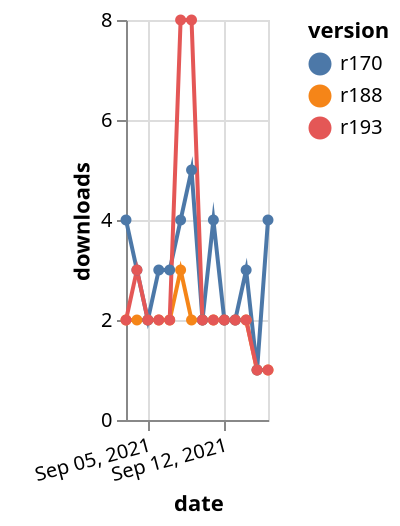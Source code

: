 {"$schema": "https://vega.github.io/schema/vega-lite/v5.json", "description": "A simple bar chart with embedded data.", "data": {"values": [{"date": "2021-09-03", "total": 2684, "delta": 2, "version": "r188"}, {"date": "2021-09-04", "total": 2686, "delta": 2, "version": "r188"}, {"date": "2021-09-05", "total": 2688, "delta": 2, "version": "r188"}, {"date": "2021-09-06", "total": 2690, "delta": 2, "version": "r188"}, {"date": "2021-09-07", "total": 2692, "delta": 2, "version": "r188"}, {"date": "2021-09-08", "total": 2695, "delta": 3, "version": "r188"}, {"date": "2021-09-09", "total": 2697, "delta": 2, "version": "r188"}, {"date": "2021-09-10", "total": 2699, "delta": 2, "version": "r188"}, {"date": "2021-09-11", "total": 2701, "delta": 2, "version": "r188"}, {"date": "2021-09-12", "total": 2703, "delta": 2, "version": "r188"}, {"date": "2021-09-13", "total": 2705, "delta": 2, "version": "r188"}, {"date": "2021-09-14", "total": 2707, "delta": 2, "version": "r188"}, {"date": "2021-09-15", "total": 2708, "delta": 1, "version": "r188"}, {"date": "2021-09-16", "total": 2709, "delta": 1, "version": "r188"}, {"date": "2021-09-03", "total": 1895, "delta": 4, "version": "r170"}, {"date": "2021-09-04", "total": 1898, "delta": 3, "version": "r170"}, {"date": "2021-09-05", "total": 1900, "delta": 2, "version": "r170"}, {"date": "2021-09-06", "total": 1903, "delta": 3, "version": "r170"}, {"date": "2021-09-07", "total": 1906, "delta": 3, "version": "r170"}, {"date": "2021-09-08", "total": 1910, "delta": 4, "version": "r170"}, {"date": "2021-09-09", "total": 1915, "delta": 5, "version": "r170"}, {"date": "2021-09-10", "total": 1917, "delta": 2, "version": "r170"}, {"date": "2021-09-11", "total": 1921, "delta": 4, "version": "r170"}, {"date": "2021-09-12", "total": 1923, "delta": 2, "version": "r170"}, {"date": "2021-09-13", "total": 1925, "delta": 2, "version": "r170"}, {"date": "2021-09-14", "total": 1928, "delta": 3, "version": "r170"}, {"date": "2021-09-15", "total": 1929, "delta": 1, "version": "r170"}, {"date": "2021-09-16", "total": 1933, "delta": 4, "version": "r170"}, {"date": "2021-09-03", "total": 3531, "delta": 2, "version": "r193"}, {"date": "2021-09-04", "total": 3534, "delta": 3, "version": "r193"}, {"date": "2021-09-05", "total": 3536, "delta": 2, "version": "r193"}, {"date": "2021-09-06", "total": 3538, "delta": 2, "version": "r193"}, {"date": "2021-09-07", "total": 3540, "delta": 2, "version": "r193"}, {"date": "2021-09-08", "total": 3548, "delta": 8, "version": "r193"}, {"date": "2021-09-09", "total": 3556, "delta": 8, "version": "r193"}, {"date": "2021-09-10", "total": 3558, "delta": 2, "version": "r193"}, {"date": "2021-09-11", "total": 3560, "delta": 2, "version": "r193"}, {"date": "2021-09-12", "total": 3562, "delta": 2, "version": "r193"}, {"date": "2021-09-13", "total": 3564, "delta": 2, "version": "r193"}, {"date": "2021-09-14", "total": 3566, "delta": 2, "version": "r193"}, {"date": "2021-09-15", "total": 3567, "delta": 1, "version": "r193"}, {"date": "2021-09-16", "total": 3568, "delta": 1, "version": "r193"}]}, "width": "container", "mark": {"type": "line", "point": {"filled": true}}, "encoding": {"x": {"field": "date", "type": "temporal", "timeUnit": "yearmonthdate", "title": "date", "axis": {"labelAngle": -15}}, "y": {"field": "delta", "type": "quantitative", "title": "downloads"}, "color": {"field": "version", "type": "nominal"}, "tooltip": {"field": "delta"}}}